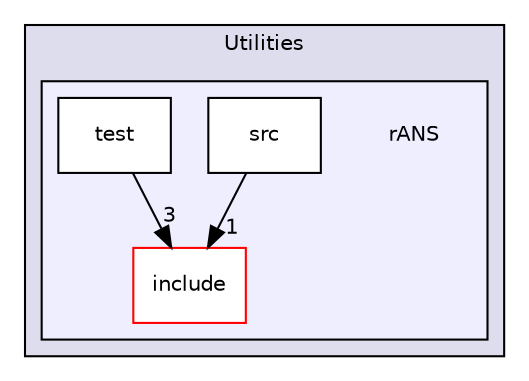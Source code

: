 digraph "/home/travis/build/AliceO2Group/AliceO2/Utilities/rANS" {
  bgcolor=transparent;
  compound=true
  node [ fontsize="10", fontname="Helvetica"];
  edge [ labelfontsize="10", labelfontname="Helvetica"];
  subgraph clusterdir_b05a5fa85f84bfc9013183c9d87f9a36 {
    graph [ bgcolor="#ddddee", pencolor="black", label="Utilities" fontname="Helvetica", fontsize="10", URL="dir_b05a5fa85f84bfc9013183c9d87f9a36.html"]
  subgraph clusterdir_ec14eb73eaee628e81cdf49beb7826f2 {
    graph [ bgcolor="#eeeeff", pencolor="black", label="" URL="dir_ec14eb73eaee628e81cdf49beb7826f2.html"];
    dir_ec14eb73eaee628e81cdf49beb7826f2 [shape=plaintext label="rANS"];
    dir_6457007ee79fd0f642811f7d23f262dc [shape=box label="include" color="red" fillcolor="white" style="filled" URL="dir_6457007ee79fd0f642811f7d23f262dc.html"];
    dir_12fc5fb9b6677ca97660119050eaa228 [shape=box label="src" color="black" fillcolor="white" style="filled" URL="dir_12fc5fb9b6677ca97660119050eaa228.html"];
    dir_7ae2f7280dac741b38633004aac6bc98 [shape=box label="test" color="black" fillcolor="white" style="filled" URL="dir_7ae2f7280dac741b38633004aac6bc98.html"];
  }
  }
  dir_7ae2f7280dac741b38633004aac6bc98->dir_6457007ee79fd0f642811f7d23f262dc [headlabel="3", labeldistance=1.5 headhref="dir_000749_000532.html"];
  dir_12fc5fb9b6677ca97660119050eaa228->dir_6457007ee79fd0f642811f7d23f262dc [headlabel="1", labeldistance=1.5 headhref="dir_000748_000532.html"];
}
